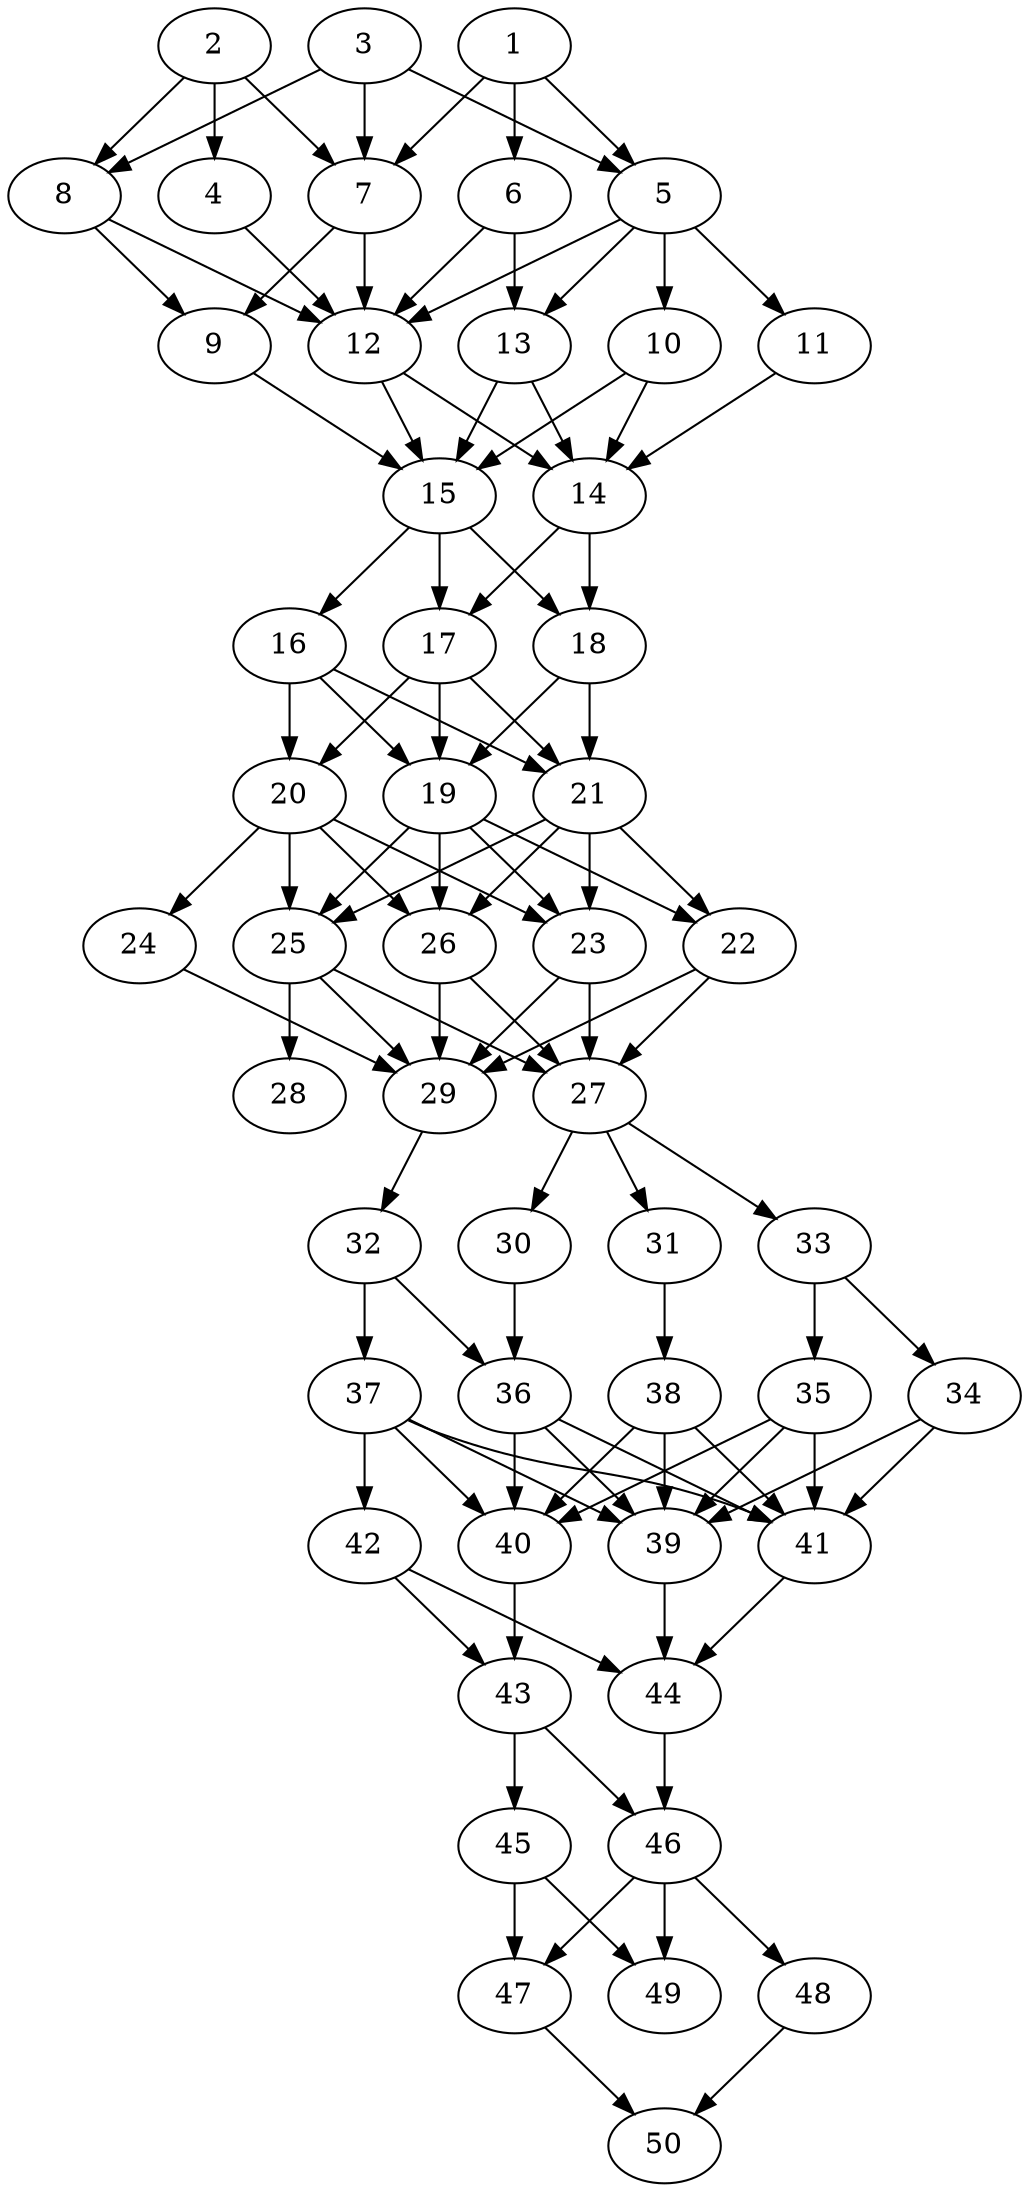 // DAG automatically generated by daggen at Tue Aug  6 16:32:29 2019
// ./daggen --dot -n 50 --ccr 0.4 --fat 0.4 --regular 0.5 --density 0.9 --mindata 5242880 --maxdata 52428800 
digraph G {
  1 [size="26726400", alpha="0.02", expect_size="10690560"] 
  1 -> 5 [size ="10690560"]
  1 -> 6 [size ="10690560"]
  1 -> 7 [size ="10690560"]
  2 [size="14295040", alpha="0.19", expect_size="5718016"] 
  2 -> 4 [size ="5718016"]
  2 -> 7 [size ="5718016"]
  2 -> 8 [size ="5718016"]
  3 [size="55454720", alpha="0.18", expect_size="22181888"] 
  3 -> 5 [size ="22181888"]
  3 -> 7 [size ="22181888"]
  3 -> 8 [size ="22181888"]
  4 [size="116933120", alpha="0.10", expect_size="46773248"] 
  4 -> 12 [size ="46773248"]
  5 [size="93816320", alpha="0.04", expect_size="37526528"] 
  5 -> 10 [size ="37526528"]
  5 -> 11 [size ="37526528"]
  5 -> 12 [size ="37526528"]
  5 -> 13 [size ="37526528"]
  6 [size="66874880", alpha="0.04", expect_size="26749952"] 
  6 -> 12 [size ="26749952"]
  6 -> 13 [size ="26749952"]
  7 [size="54333440", alpha="0.11", expect_size="21733376"] 
  7 -> 9 [size ="21733376"]
  7 -> 12 [size ="21733376"]
  8 [size="88476160", alpha="0.01", expect_size="35390464"] 
  8 -> 9 [size ="35390464"]
  8 -> 12 [size ="35390464"]
  9 [size="43909120", alpha="0.13", expect_size="17563648"] 
  9 -> 15 [size ="17563648"]
  10 [size="44252160", alpha="0.02", expect_size="17700864"] 
  10 -> 14 [size ="17700864"]
  10 -> 15 [size ="17700864"]
  11 [size="30952960", alpha="0.19", expect_size="12381184"] 
  11 -> 14 [size ="12381184"]
  12 [size="40258560", alpha="0.13", expect_size="16103424"] 
  12 -> 14 [size ="16103424"]
  12 -> 15 [size ="16103424"]
  13 [size="31544320", alpha="0.07", expect_size="12617728"] 
  13 -> 14 [size ="12617728"]
  13 -> 15 [size ="12617728"]
  14 [size="20111360", alpha="0.12", expect_size="8044544"] 
  14 -> 17 [size ="8044544"]
  14 -> 18 [size ="8044544"]
  15 [size="77153280", alpha="0.17", expect_size="30861312"] 
  15 -> 16 [size ="30861312"]
  15 -> 17 [size ="30861312"]
  15 -> 18 [size ="30861312"]
  16 [size="100664320", alpha="0.12", expect_size="40265728"] 
  16 -> 19 [size ="40265728"]
  16 -> 20 [size ="40265728"]
  16 -> 21 [size ="40265728"]
  17 [size="123102720", alpha="0.07", expect_size="49241088"] 
  17 -> 19 [size ="49241088"]
  17 -> 20 [size ="49241088"]
  17 -> 21 [size ="49241088"]
  18 [size="72901120", alpha="0.18", expect_size="29160448"] 
  18 -> 19 [size ="29160448"]
  18 -> 21 [size ="29160448"]
  19 [size="80599040", alpha="0.05", expect_size="32239616"] 
  19 -> 22 [size ="32239616"]
  19 -> 23 [size ="32239616"]
  19 -> 25 [size ="32239616"]
  19 -> 26 [size ="32239616"]
  20 [size="42007040", alpha="0.13", expect_size="16802816"] 
  20 -> 23 [size ="16802816"]
  20 -> 24 [size ="16802816"]
  20 -> 25 [size ="16802816"]
  20 -> 26 [size ="16802816"]
  21 [size="54264320", alpha="0.03", expect_size="21705728"] 
  21 -> 22 [size ="21705728"]
  21 -> 23 [size ="21705728"]
  21 -> 25 [size ="21705728"]
  21 -> 26 [size ="21705728"]
  22 [size="45800960", alpha="0.13", expect_size="18320384"] 
  22 -> 27 [size ="18320384"]
  22 -> 29 [size ="18320384"]
  23 [size="121093120", alpha="0.10", expect_size="48437248"] 
  23 -> 27 [size ="48437248"]
  23 -> 29 [size ="48437248"]
  24 [size="46832640", alpha="0.06", expect_size="18733056"] 
  24 -> 29 [size ="18733056"]
  25 [size="120409600", alpha="0.14", expect_size="48163840"] 
  25 -> 27 [size ="48163840"]
  25 -> 28 [size ="48163840"]
  25 -> 29 [size ="48163840"]
  26 [size="104048640", alpha="0.12", expect_size="41619456"] 
  26 -> 27 [size ="41619456"]
  26 -> 29 [size ="41619456"]
  27 [size="54499840", alpha="0.17", expect_size="21799936"] 
  27 -> 30 [size ="21799936"]
  27 -> 31 [size ="21799936"]
  27 -> 33 [size ="21799936"]
  28 [size="96773120", alpha="0.15", expect_size="38709248"] 
  29 [size="84835840", alpha="0.18", expect_size="33934336"] 
  29 -> 32 [size ="33934336"]
  30 [size="112842240", alpha="0.06", expect_size="45136896"] 
  30 -> 36 [size ="45136896"]
  31 [size="68930560", alpha="0.17", expect_size="27572224"] 
  31 -> 38 [size ="27572224"]
  32 [size="84679680", alpha="0.13", expect_size="33871872"] 
  32 -> 36 [size ="33871872"]
  32 -> 37 [size ="33871872"]
  33 [size="43320320", alpha="0.12", expect_size="17328128"] 
  33 -> 34 [size ="17328128"]
  33 -> 35 [size ="17328128"]
  34 [size="105162240", alpha="0.12", expect_size="42064896"] 
  34 -> 39 [size ="42064896"]
  34 -> 41 [size ="42064896"]
  35 [size="20139520", alpha="0.03", expect_size="8055808"] 
  35 -> 39 [size ="8055808"]
  35 -> 40 [size ="8055808"]
  35 -> 41 [size ="8055808"]
  36 [size="104893440", alpha="0.09", expect_size="41957376"] 
  36 -> 39 [size ="41957376"]
  36 -> 40 [size ="41957376"]
  36 -> 41 [size ="41957376"]
  37 [size="59297280", alpha="0.13", expect_size="23718912"] 
  37 -> 39 [size ="23718912"]
  37 -> 40 [size ="23718912"]
  37 -> 41 [size ="23718912"]
  37 -> 42 [size ="23718912"]
  38 [size="42542080", alpha="0.08", expect_size="17016832"] 
  38 -> 39 [size ="17016832"]
  38 -> 40 [size ="17016832"]
  38 -> 41 [size ="17016832"]
  39 [size="130001920", alpha="0.14", expect_size="52000768"] 
  39 -> 44 [size ="52000768"]
  40 [size="116549120", alpha="0.05", expect_size="46619648"] 
  40 -> 43 [size ="46619648"]
  41 [size="33328640", alpha="0.03", expect_size="13331456"] 
  41 -> 44 [size ="13331456"]
  42 [size="16151040", alpha="0.06", expect_size="6460416"] 
  42 -> 43 [size ="6460416"]
  42 -> 44 [size ="6460416"]
  43 [size="92175360", alpha="0.08", expect_size="36870144"] 
  43 -> 45 [size ="36870144"]
  43 -> 46 [size ="36870144"]
  44 [size="43906560", alpha="0.15", expect_size="17562624"] 
  44 -> 46 [size ="17562624"]
  45 [size="114275840", alpha="0.01", expect_size="45710336"] 
  45 -> 47 [size ="45710336"]
  45 -> 49 [size ="45710336"]
  46 [size="13442560", alpha="0.02", expect_size="5377024"] 
  46 -> 47 [size ="5377024"]
  46 -> 48 [size ="5377024"]
  46 -> 49 [size ="5377024"]
  47 [size="64890880", alpha="0.10", expect_size="25956352"] 
  47 -> 50 [size ="25956352"]
  48 [size="24721920", alpha="0.13", expect_size="9888768"] 
  48 -> 50 [size ="9888768"]
  49 [size="70699520", alpha="0.07", expect_size="28279808"] 
  50 [size="34383360", alpha="0.19", expect_size="13753344"] 
}
